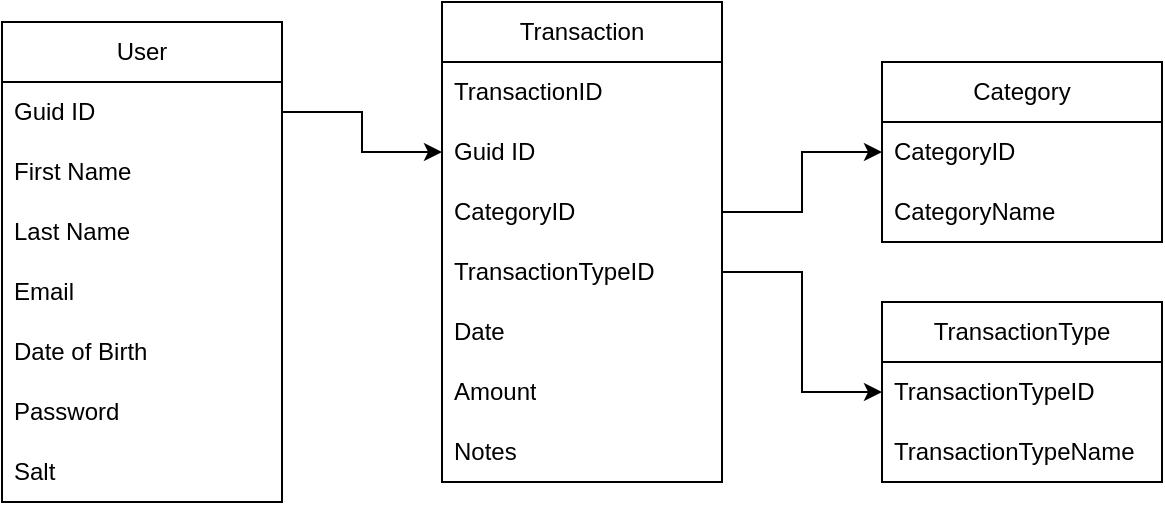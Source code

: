 <mxfile version="27.1.4">
  <diagram name="Page-1" id="JCfXdSrHJXNQx-kPXoyk">
    <mxGraphModel dx="740" dy="346" grid="1" gridSize="10" guides="1" tooltips="1" connect="1" arrows="1" fold="1" page="1" pageScale="1" pageWidth="850" pageHeight="1100" math="0" shadow="0">
      <root>
        <mxCell id="0" />
        <mxCell id="1" parent="0" />
        <mxCell id="pxhZRBrSd9cQiVMkkwut-1" value="User" style="swimlane;fontStyle=0;childLayout=stackLayout;horizontal=1;startSize=30;horizontalStack=0;resizeParent=1;resizeParentMax=0;resizeLast=0;collapsible=1;marginBottom=0;whiteSpace=wrap;html=1;" vertex="1" parent="1">
          <mxGeometry x="100" y="170" width="140" height="240" as="geometry" />
        </mxCell>
        <mxCell id="pxhZRBrSd9cQiVMkkwut-5" value="Guid ID" style="text;strokeColor=none;fillColor=none;align=left;verticalAlign=middle;spacingLeft=4;spacingRight=4;overflow=hidden;points=[[0,0.5],[1,0.5]];portConstraint=eastwest;rotatable=0;whiteSpace=wrap;html=1;" vertex="1" parent="pxhZRBrSd9cQiVMkkwut-1">
          <mxGeometry y="30" width="140" height="30" as="geometry" />
        </mxCell>
        <mxCell id="pxhZRBrSd9cQiVMkkwut-2" value="First Name" style="text;strokeColor=none;fillColor=none;align=left;verticalAlign=middle;spacingLeft=4;spacingRight=4;overflow=hidden;points=[[0,0.5],[1,0.5]];portConstraint=eastwest;rotatable=0;whiteSpace=wrap;html=1;" vertex="1" parent="pxhZRBrSd9cQiVMkkwut-1">
          <mxGeometry y="60" width="140" height="30" as="geometry" />
        </mxCell>
        <mxCell id="pxhZRBrSd9cQiVMkkwut-3" value="Last Name" style="text;strokeColor=none;fillColor=none;align=left;verticalAlign=middle;spacingLeft=4;spacingRight=4;overflow=hidden;points=[[0,0.5],[1,0.5]];portConstraint=eastwest;rotatable=0;whiteSpace=wrap;html=1;" vertex="1" parent="pxhZRBrSd9cQiVMkkwut-1">
          <mxGeometry y="90" width="140" height="30" as="geometry" />
        </mxCell>
        <mxCell id="pxhZRBrSd9cQiVMkkwut-30" value="Email" style="text;strokeColor=none;fillColor=none;align=left;verticalAlign=middle;spacingLeft=4;spacingRight=4;overflow=hidden;points=[[0,0.5],[1,0.5]];portConstraint=eastwest;rotatable=0;whiteSpace=wrap;html=1;" vertex="1" parent="pxhZRBrSd9cQiVMkkwut-1">
          <mxGeometry y="120" width="140" height="30" as="geometry" />
        </mxCell>
        <mxCell id="pxhZRBrSd9cQiVMkkwut-4" value="&lt;div&gt;Date of Birth&lt;/div&gt;" style="text;strokeColor=none;fillColor=none;align=left;verticalAlign=middle;spacingLeft=4;spacingRight=4;overflow=hidden;points=[[0,0.5],[1,0.5]];portConstraint=eastwest;rotatable=0;whiteSpace=wrap;html=1;" vertex="1" parent="pxhZRBrSd9cQiVMkkwut-1">
          <mxGeometry y="150" width="140" height="30" as="geometry" />
        </mxCell>
        <mxCell id="pxhZRBrSd9cQiVMkkwut-6" value="Password" style="text;strokeColor=none;fillColor=none;align=left;verticalAlign=middle;spacingLeft=4;spacingRight=4;overflow=hidden;points=[[0,0.5],[1,0.5]];portConstraint=eastwest;rotatable=0;whiteSpace=wrap;html=1;" vertex="1" parent="pxhZRBrSd9cQiVMkkwut-1">
          <mxGeometry y="180" width="140" height="30" as="geometry" />
        </mxCell>
        <mxCell id="pxhZRBrSd9cQiVMkkwut-7" value="Salt" style="text;strokeColor=none;fillColor=none;align=left;verticalAlign=middle;spacingLeft=4;spacingRight=4;overflow=hidden;points=[[0,0.5],[1,0.5]];portConstraint=eastwest;rotatable=0;whiteSpace=wrap;html=1;" vertex="1" parent="pxhZRBrSd9cQiVMkkwut-1">
          <mxGeometry y="210" width="140" height="30" as="geometry" />
        </mxCell>
        <mxCell id="pxhZRBrSd9cQiVMkkwut-8" value="Transaction" style="swimlane;fontStyle=0;childLayout=stackLayout;horizontal=1;startSize=30;horizontalStack=0;resizeParent=1;resizeParentMax=0;resizeLast=0;collapsible=1;marginBottom=0;whiteSpace=wrap;html=1;" vertex="1" parent="1">
          <mxGeometry x="320" y="160" width="140" height="240" as="geometry" />
        </mxCell>
        <mxCell id="pxhZRBrSd9cQiVMkkwut-9" value="TransactionID" style="text;strokeColor=none;fillColor=none;align=left;verticalAlign=middle;spacingLeft=4;spacingRight=4;overflow=hidden;points=[[0,0.5],[1,0.5]];portConstraint=eastwest;rotatable=0;whiteSpace=wrap;html=1;" vertex="1" parent="pxhZRBrSd9cQiVMkkwut-8">
          <mxGeometry y="30" width="140" height="30" as="geometry" />
        </mxCell>
        <mxCell id="pxhZRBrSd9cQiVMkkwut-13" value="&lt;div&gt;Guid ID&lt;/div&gt;" style="text;strokeColor=none;fillColor=none;align=left;verticalAlign=middle;spacingLeft=4;spacingRight=4;overflow=hidden;points=[[0,0.5],[1,0.5]];portConstraint=eastwest;rotatable=0;whiteSpace=wrap;html=1;" vertex="1" parent="pxhZRBrSd9cQiVMkkwut-8">
          <mxGeometry y="60" width="140" height="30" as="geometry" />
        </mxCell>
        <mxCell id="pxhZRBrSd9cQiVMkkwut-11" value="CategoryID" style="text;strokeColor=none;fillColor=none;align=left;verticalAlign=middle;spacingLeft=4;spacingRight=4;overflow=hidden;points=[[0,0.5],[1,0.5]];portConstraint=eastwest;rotatable=0;whiteSpace=wrap;html=1;" vertex="1" parent="pxhZRBrSd9cQiVMkkwut-8">
          <mxGeometry y="90" width="140" height="30" as="geometry" />
        </mxCell>
        <mxCell id="pxhZRBrSd9cQiVMkkwut-15" value="TransactionTypeID" style="text;strokeColor=none;fillColor=none;align=left;verticalAlign=middle;spacingLeft=4;spacingRight=4;overflow=hidden;points=[[0,0.5],[1,0.5]];portConstraint=eastwest;rotatable=0;whiteSpace=wrap;html=1;" vertex="1" parent="pxhZRBrSd9cQiVMkkwut-8">
          <mxGeometry y="120" width="140" height="30" as="geometry" />
        </mxCell>
        <mxCell id="pxhZRBrSd9cQiVMkkwut-10" value="Date" style="text;strokeColor=none;fillColor=none;align=left;verticalAlign=middle;spacingLeft=4;spacingRight=4;overflow=hidden;points=[[0,0.5],[1,0.5]];portConstraint=eastwest;rotatable=0;whiteSpace=wrap;html=1;" vertex="1" parent="pxhZRBrSd9cQiVMkkwut-8">
          <mxGeometry y="150" width="140" height="30" as="geometry" />
        </mxCell>
        <mxCell id="pxhZRBrSd9cQiVMkkwut-12" value="Amount" style="text;strokeColor=none;fillColor=none;align=left;verticalAlign=middle;spacingLeft=4;spacingRight=4;overflow=hidden;points=[[0,0.5],[1,0.5]];portConstraint=eastwest;rotatable=0;whiteSpace=wrap;html=1;" vertex="1" parent="pxhZRBrSd9cQiVMkkwut-8">
          <mxGeometry y="180" width="140" height="30" as="geometry" />
        </mxCell>
        <mxCell id="pxhZRBrSd9cQiVMkkwut-14" value="Notes" style="text;strokeColor=none;fillColor=none;align=left;verticalAlign=middle;spacingLeft=4;spacingRight=4;overflow=hidden;points=[[0,0.5],[1,0.5]];portConstraint=eastwest;rotatable=0;whiteSpace=wrap;html=1;" vertex="1" parent="pxhZRBrSd9cQiVMkkwut-8">
          <mxGeometry y="210" width="140" height="30" as="geometry" />
        </mxCell>
        <mxCell id="pxhZRBrSd9cQiVMkkwut-16" style="edgeStyle=orthogonalEdgeStyle;rounded=0;orthogonalLoop=1;jettySize=auto;html=1;entryX=0;entryY=0.5;entryDx=0;entryDy=0;" edge="1" parent="1" source="pxhZRBrSd9cQiVMkkwut-5" target="pxhZRBrSd9cQiVMkkwut-13">
          <mxGeometry relative="1" as="geometry" />
        </mxCell>
        <mxCell id="pxhZRBrSd9cQiVMkkwut-17" value="TransactionType" style="swimlane;fontStyle=0;childLayout=stackLayout;horizontal=1;startSize=30;horizontalStack=0;resizeParent=1;resizeParentMax=0;resizeLast=0;collapsible=1;marginBottom=0;whiteSpace=wrap;html=1;" vertex="1" parent="1">
          <mxGeometry x="540" y="310" width="140" height="90" as="geometry" />
        </mxCell>
        <mxCell id="pxhZRBrSd9cQiVMkkwut-18" value="TransactionTypeID" style="text;strokeColor=none;fillColor=none;align=left;verticalAlign=middle;spacingLeft=4;spacingRight=4;overflow=hidden;points=[[0,0.5],[1,0.5]];portConstraint=eastwest;rotatable=0;whiteSpace=wrap;html=1;" vertex="1" parent="pxhZRBrSd9cQiVMkkwut-17">
          <mxGeometry y="30" width="140" height="30" as="geometry" />
        </mxCell>
        <mxCell id="pxhZRBrSd9cQiVMkkwut-19" value="&lt;div&gt;TransactionTypeName&lt;/div&gt;" style="text;strokeColor=none;fillColor=none;align=left;verticalAlign=middle;spacingLeft=4;spacingRight=4;overflow=hidden;points=[[0,0.5],[1,0.5]];portConstraint=eastwest;rotatable=0;whiteSpace=wrap;html=1;" vertex="1" parent="pxhZRBrSd9cQiVMkkwut-17">
          <mxGeometry y="60" width="140" height="30" as="geometry" />
        </mxCell>
        <mxCell id="pxhZRBrSd9cQiVMkkwut-25" style="edgeStyle=orthogonalEdgeStyle;rounded=0;orthogonalLoop=1;jettySize=auto;html=1;entryX=0;entryY=0.5;entryDx=0;entryDy=0;" edge="1" parent="1" source="pxhZRBrSd9cQiVMkkwut-15" target="pxhZRBrSd9cQiVMkkwut-17">
          <mxGeometry relative="1" as="geometry" />
        </mxCell>
        <mxCell id="pxhZRBrSd9cQiVMkkwut-26" value="Category" style="swimlane;fontStyle=0;childLayout=stackLayout;horizontal=1;startSize=30;horizontalStack=0;resizeParent=1;resizeParentMax=0;resizeLast=0;collapsible=1;marginBottom=0;whiteSpace=wrap;html=1;" vertex="1" parent="1">
          <mxGeometry x="540" y="190" width="140" height="90" as="geometry" />
        </mxCell>
        <mxCell id="pxhZRBrSd9cQiVMkkwut-27" value="CategoryID" style="text;strokeColor=none;fillColor=none;align=left;verticalAlign=middle;spacingLeft=4;spacingRight=4;overflow=hidden;points=[[0,0.5],[1,0.5]];portConstraint=eastwest;rotatable=0;whiteSpace=wrap;html=1;" vertex="1" parent="pxhZRBrSd9cQiVMkkwut-26">
          <mxGeometry y="30" width="140" height="30" as="geometry" />
        </mxCell>
        <mxCell id="pxhZRBrSd9cQiVMkkwut-28" value="CategoryName" style="text;strokeColor=none;fillColor=none;align=left;verticalAlign=middle;spacingLeft=4;spacingRight=4;overflow=hidden;points=[[0,0.5],[1,0.5]];portConstraint=eastwest;rotatable=0;whiteSpace=wrap;html=1;" vertex="1" parent="pxhZRBrSd9cQiVMkkwut-26">
          <mxGeometry y="60" width="140" height="30" as="geometry" />
        </mxCell>
        <mxCell id="pxhZRBrSd9cQiVMkkwut-29" style="edgeStyle=orthogonalEdgeStyle;rounded=0;orthogonalLoop=1;jettySize=auto;html=1;entryX=0;entryY=0.5;entryDx=0;entryDy=0;" edge="1" parent="1" source="pxhZRBrSd9cQiVMkkwut-11" target="pxhZRBrSd9cQiVMkkwut-27">
          <mxGeometry relative="1" as="geometry" />
        </mxCell>
      </root>
    </mxGraphModel>
  </diagram>
</mxfile>
